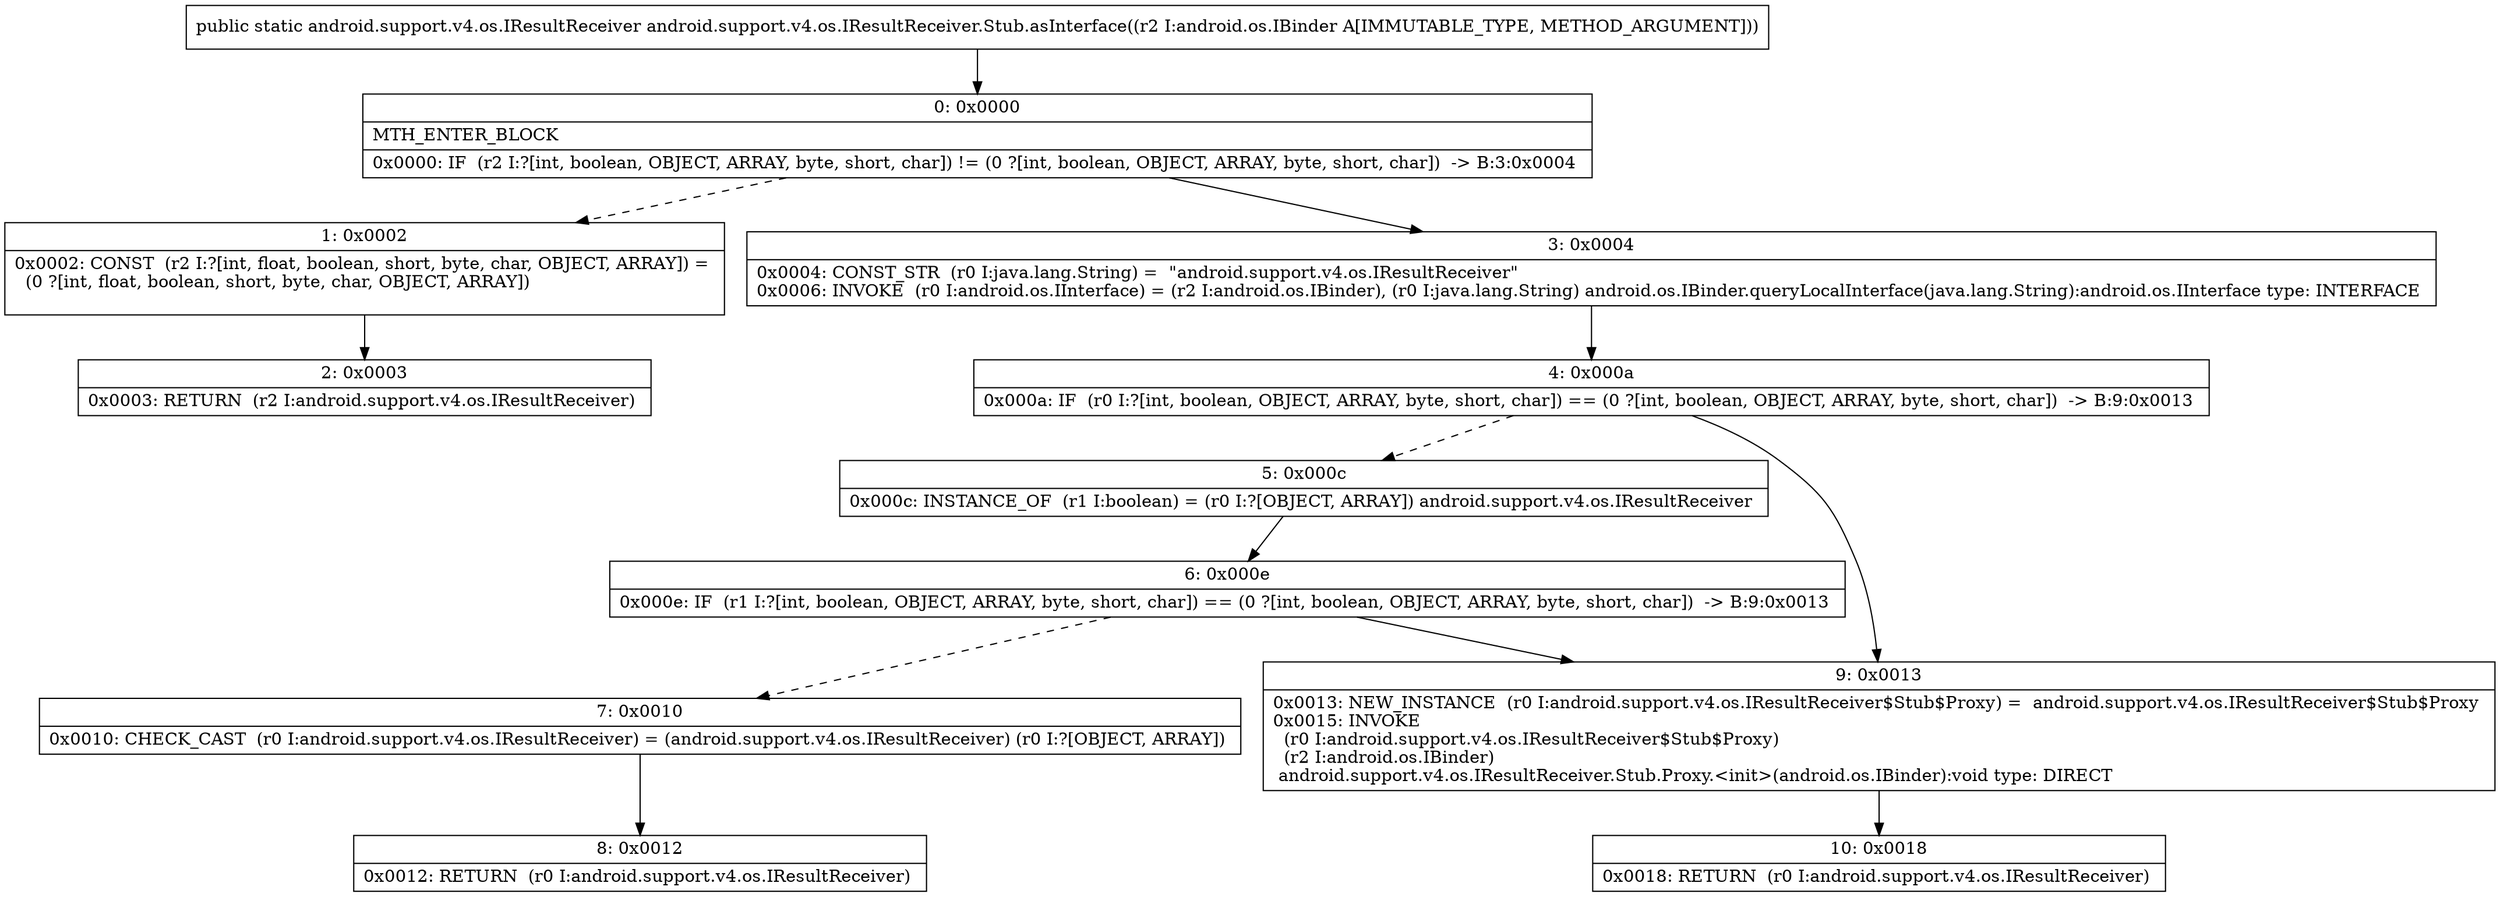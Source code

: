 digraph "CFG forandroid.support.v4.os.IResultReceiver.Stub.asInterface(Landroid\/os\/IBinder;)Landroid\/support\/v4\/os\/IResultReceiver;" {
Node_0 [shape=record,label="{0\:\ 0x0000|MTH_ENTER_BLOCK\l|0x0000: IF  (r2 I:?[int, boolean, OBJECT, ARRAY, byte, short, char]) != (0 ?[int, boolean, OBJECT, ARRAY, byte, short, char])  \-\> B:3:0x0004 \l}"];
Node_1 [shape=record,label="{1\:\ 0x0002|0x0002: CONST  (r2 I:?[int, float, boolean, short, byte, char, OBJECT, ARRAY]) = \l  (0 ?[int, float, boolean, short, byte, char, OBJECT, ARRAY])\l \l}"];
Node_2 [shape=record,label="{2\:\ 0x0003|0x0003: RETURN  (r2 I:android.support.v4.os.IResultReceiver) \l}"];
Node_3 [shape=record,label="{3\:\ 0x0004|0x0004: CONST_STR  (r0 I:java.lang.String) =  \"android.support.v4.os.IResultReceiver\" \l0x0006: INVOKE  (r0 I:android.os.IInterface) = (r2 I:android.os.IBinder), (r0 I:java.lang.String) android.os.IBinder.queryLocalInterface(java.lang.String):android.os.IInterface type: INTERFACE \l}"];
Node_4 [shape=record,label="{4\:\ 0x000a|0x000a: IF  (r0 I:?[int, boolean, OBJECT, ARRAY, byte, short, char]) == (0 ?[int, boolean, OBJECT, ARRAY, byte, short, char])  \-\> B:9:0x0013 \l}"];
Node_5 [shape=record,label="{5\:\ 0x000c|0x000c: INSTANCE_OF  (r1 I:boolean) = (r0 I:?[OBJECT, ARRAY]) android.support.v4.os.IResultReceiver \l}"];
Node_6 [shape=record,label="{6\:\ 0x000e|0x000e: IF  (r1 I:?[int, boolean, OBJECT, ARRAY, byte, short, char]) == (0 ?[int, boolean, OBJECT, ARRAY, byte, short, char])  \-\> B:9:0x0013 \l}"];
Node_7 [shape=record,label="{7\:\ 0x0010|0x0010: CHECK_CAST  (r0 I:android.support.v4.os.IResultReceiver) = (android.support.v4.os.IResultReceiver) (r0 I:?[OBJECT, ARRAY]) \l}"];
Node_8 [shape=record,label="{8\:\ 0x0012|0x0012: RETURN  (r0 I:android.support.v4.os.IResultReceiver) \l}"];
Node_9 [shape=record,label="{9\:\ 0x0013|0x0013: NEW_INSTANCE  (r0 I:android.support.v4.os.IResultReceiver$Stub$Proxy) =  android.support.v4.os.IResultReceiver$Stub$Proxy \l0x0015: INVOKE  \l  (r0 I:android.support.v4.os.IResultReceiver$Stub$Proxy)\l  (r2 I:android.os.IBinder)\l android.support.v4.os.IResultReceiver.Stub.Proxy.\<init\>(android.os.IBinder):void type: DIRECT \l}"];
Node_10 [shape=record,label="{10\:\ 0x0018|0x0018: RETURN  (r0 I:android.support.v4.os.IResultReceiver) \l}"];
MethodNode[shape=record,label="{public static android.support.v4.os.IResultReceiver android.support.v4.os.IResultReceiver.Stub.asInterface((r2 I:android.os.IBinder A[IMMUTABLE_TYPE, METHOD_ARGUMENT])) }"];
MethodNode -> Node_0;
Node_0 -> Node_1[style=dashed];
Node_0 -> Node_3;
Node_1 -> Node_2;
Node_3 -> Node_4;
Node_4 -> Node_5[style=dashed];
Node_4 -> Node_9;
Node_5 -> Node_6;
Node_6 -> Node_7[style=dashed];
Node_6 -> Node_9;
Node_7 -> Node_8;
Node_9 -> Node_10;
}

